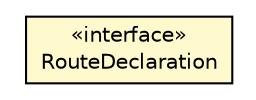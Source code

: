 #!/usr/local/bin/dot
#
# Class diagram 
# Generated by UMLGraph version R5_6-24-gf6e263 (http://www.umlgraph.org/)
#

digraph G {
	edge [fontname="Helvetica",fontsize=10,labelfontname="Helvetica",labelfontsize=10];
	node [fontname="Helvetica",fontsize=10,shape=plaintext];
	nodesep=0.25;
	ranksep=0.5;
	// org.qiweb.api.routes.RouteBuilder.RouteDeclaration
	c27645 [label=<<table title="org.qiweb.api.routes.RouteBuilder.RouteDeclaration" border="0" cellborder="1" cellspacing="0" cellpadding="2" port="p" bgcolor="lemonChiffon" href="./RouteBuilder.RouteDeclaration.html">
		<tr><td><table border="0" cellspacing="0" cellpadding="1">
<tr><td align="center" balign="center"> &#171;interface&#187; </td></tr>
<tr><td align="center" balign="center"> RouteDeclaration </td></tr>
		</table></td></tr>
		</table>>, URL="./RouteBuilder.RouteDeclaration.html", fontname="Helvetica", fontcolor="black", fontsize=10.0];
}

